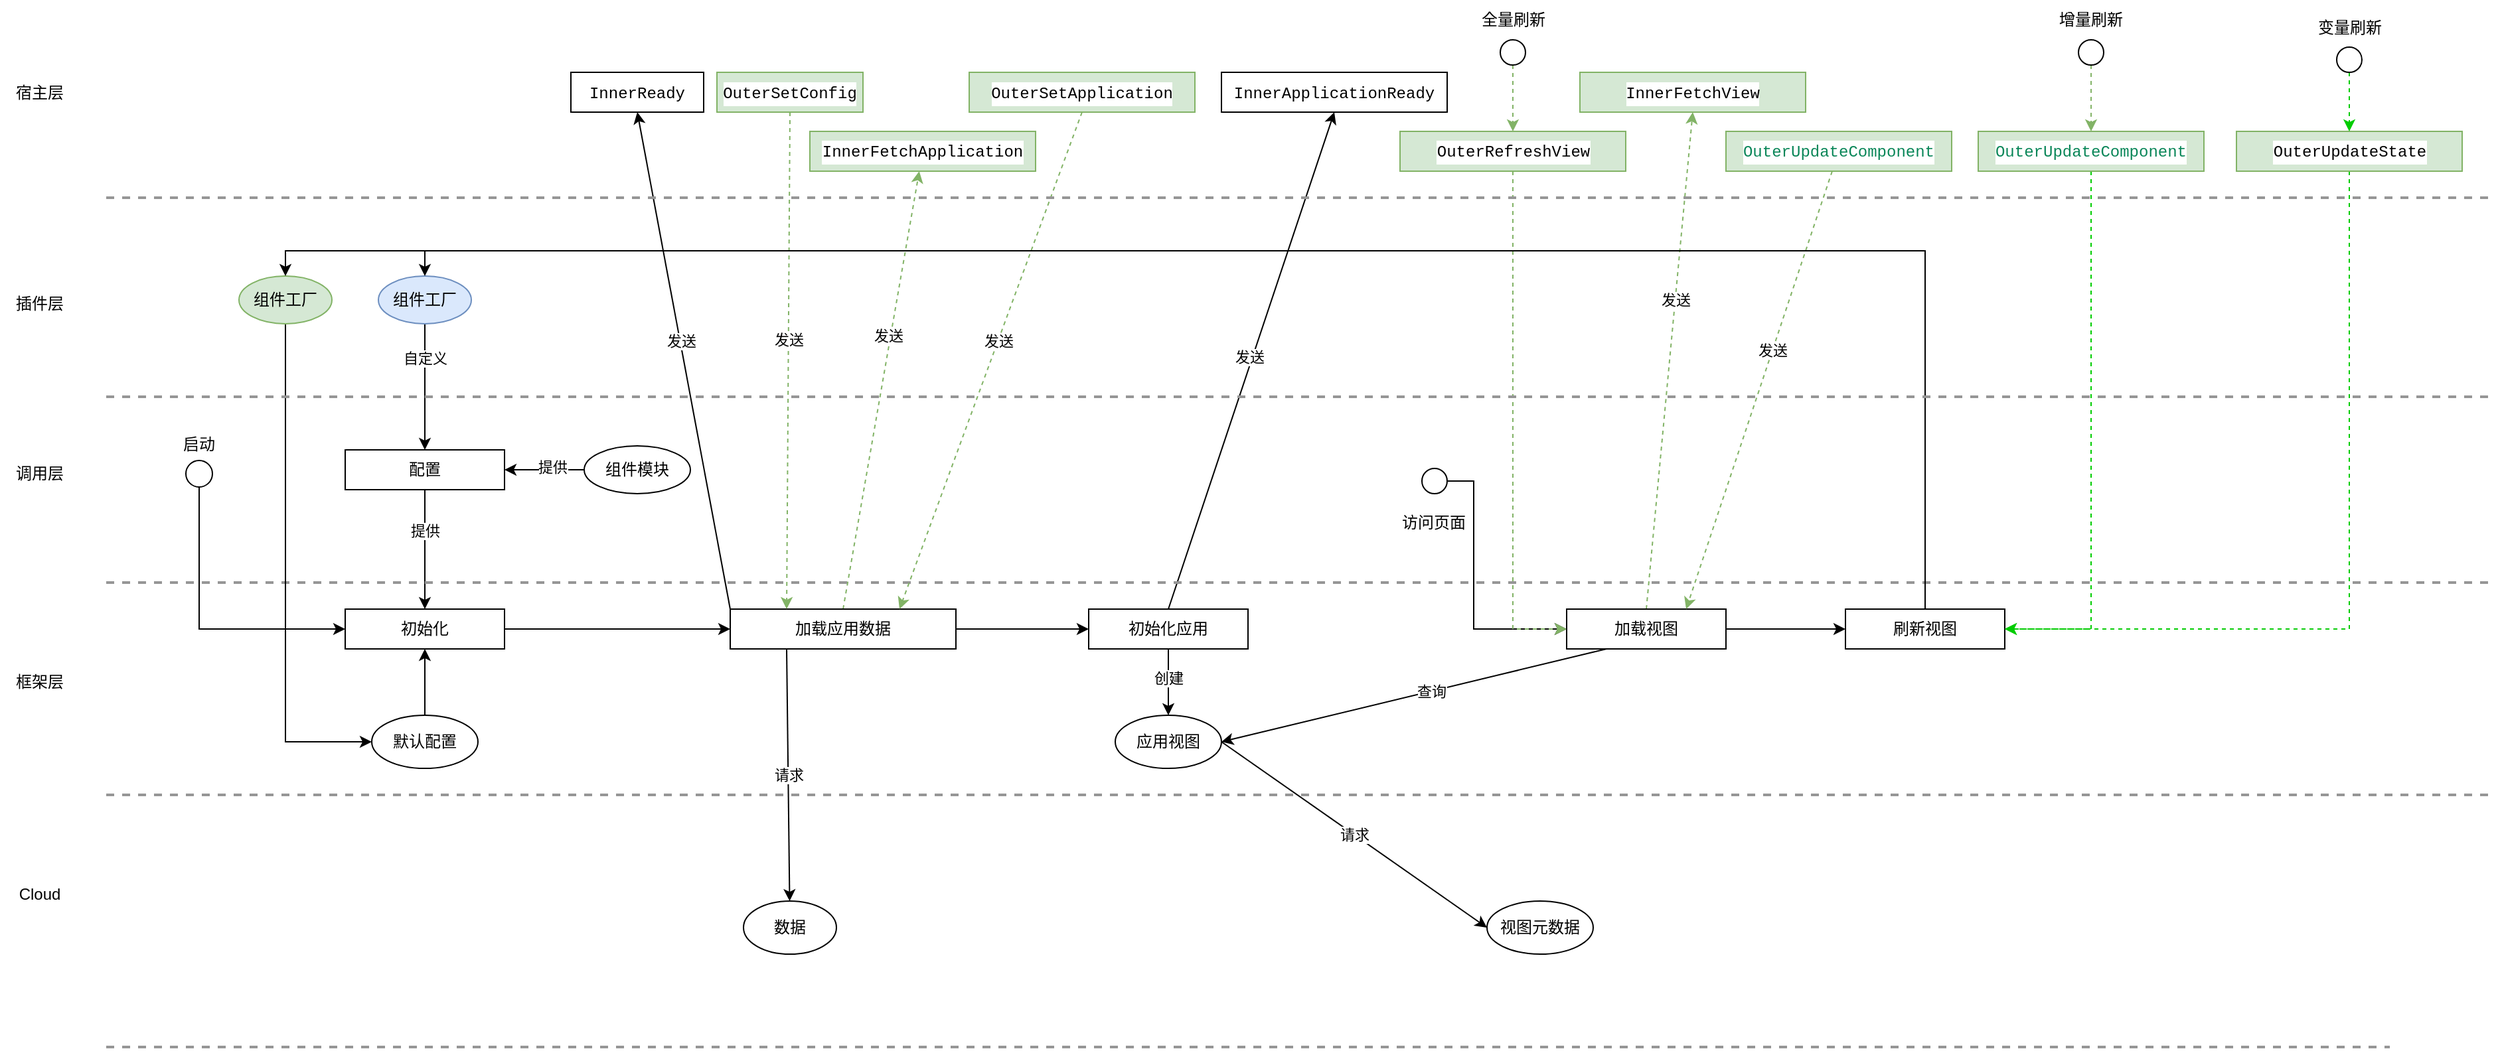 <mxfile>
    <diagram id="80k-uMpC4H5SSWSnxHp7" name="Page-1">
        <mxGraphModel dx="1032" dy="481" grid="1" gridSize="10" guides="1" tooltips="1" connect="1" arrows="1" fold="1" page="1" pageScale="1" pageWidth="1920" pageHeight="1200" math="0" shadow="0">
            <root>
                <mxCell id="0"/>
                <mxCell id="1" parent="0"/>
                <mxCell id="2" value="插件层" style="text;strokeColor=none;align=center;fillColor=none;html=1;verticalAlign=middle;whiteSpace=wrap;rounded=0;" vertex="1" parent="1">
                    <mxGeometry x="40" y="225" width="60" height="30" as="geometry"/>
                </mxCell>
                <mxCell id="4" value="调用层" style="text;strokeColor=none;align=center;fillColor=none;html=1;verticalAlign=middle;whiteSpace=wrap;rounded=0;" vertex="1" parent="1">
                    <mxGeometry x="40" y="353" width="60" height="30" as="geometry"/>
                </mxCell>
                <mxCell id="6" value="框架层" style="text;strokeColor=none;align=center;fillColor=none;html=1;verticalAlign=middle;whiteSpace=wrap;rounded=0;" vertex="1" parent="1">
                    <mxGeometry x="40" y="510" width="60" height="30" as="geometry"/>
                </mxCell>
                <mxCell id="11" style="edgeStyle=none;html=1;exitX=1;exitY=0.5;exitDx=0;exitDy=0;entryX=0;entryY=0.5;entryDx=0;entryDy=0;" edge="1" parent="1" source="8" target="10">
                    <mxGeometry relative="1" as="geometry"/>
                </mxCell>
                <mxCell id="8" value="初始化" style="whiteSpace=wrap;html=1;" vertex="1" parent="1">
                    <mxGeometry x="300" y="470" width="120" height="30" as="geometry"/>
                </mxCell>
                <mxCell id="34" style="edgeStyle=orthogonalEdgeStyle;curved=1;html=1;exitX=1;exitY=0.5;exitDx=0;exitDy=0;entryX=0;entryY=0.5;entryDx=0;entryDy=0;" edge="1" parent="1" source="10" target="33">
                    <mxGeometry relative="1" as="geometry"/>
                </mxCell>
                <mxCell id="89" style="edgeStyle=none;rounded=0;sketch=0;html=1;exitX=0;exitY=0;exitDx=0;exitDy=0;entryX=0.5;entryY=1;entryDx=0;entryDy=0;strokeColor=#000000;strokeWidth=1;fontColor=#000000;endArrow=classic;endFill=1;" edge="1" parent="1" source="10" target="71">
                    <mxGeometry relative="1" as="geometry"/>
                </mxCell>
                <mxCell id="90" value="发送" style="edgeLabel;html=1;align=center;verticalAlign=middle;resizable=0;points=[];fontColor=#000000;" vertex="1" connectable="0" parent="89">
                    <mxGeometry x="0.082" y="-1" relative="1" as="geometry">
                        <mxPoint as="offset"/>
                    </mxGeometry>
                </mxCell>
                <mxCell id="101" style="edgeStyle=none;rounded=0;sketch=0;html=1;exitX=0.5;exitY=0;exitDx=0;exitDy=0;dashed=1;strokeColor=#82b366;strokeWidth=1;fontColor=#000000;endArrow=classic;endFill=1;fillColor=#d5e8d4;" edge="1" parent="1" source="10" target="83">
                    <mxGeometry relative="1" as="geometry"/>
                </mxCell>
                <mxCell id="102" value="发送" style="edgeLabel;html=1;align=center;verticalAlign=middle;resizable=0;points=[];fontColor=#000000;" vertex="1" connectable="0" parent="101">
                    <mxGeometry x="0.245" y="2" relative="1" as="geometry">
                        <mxPoint as="offset"/>
                    </mxGeometry>
                </mxCell>
                <mxCell id="105" value="请求" style="edgeStyle=none;rounded=0;sketch=0;html=1;exitX=0.25;exitY=1;exitDx=0;exitDy=0;strokeColor=#000000;strokeWidth=1;fontColor=#000000;endArrow=classic;endFill=1;" edge="1" parent="1" source="10" target="47">
                    <mxGeometry relative="1" as="geometry"/>
                </mxCell>
                <mxCell id="10" value="&lt;div style=&quot;background-color: rgb(255, 255, 255); font-family: Menlo, Monaco, &amp;quot;Courier New&amp;quot;, monospace; line-height: 18px;&quot;&gt;&lt;div style=&quot;line-height: 18px;&quot;&gt;&lt;div style=&quot;line-height: 18px;&quot;&gt;加载应用数据&lt;/div&gt;&lt;/div&gt;&lt;/div&gt;" style="whiteSpace=wrap;html=1;" vertex="1" parent="1">
                    <mxGeometry x="590" y="470" width="170" height="30" as="geometry"/>
                </mxCell>
                <mxCell id="13" style="edgeStyle=none;html=1;entryX=0.5;entryY=0;entryDx=0;entryDy=0;" edge="1" parent="1" source="12" target="8">
                    <mxGeometry relative="1" as="geometry"/>
                </mxCell>
                <mxCell id="19" value="提供" style="edgeLabel;html=1;align=center;verticalAlign=middle;resizable=0;points=[];" vertex="1" connectable="0" parent="13">
                    <mxGeometry x="-0.08" relative="1" as="geometry">
                        <mxPoint y="-11" as="offset"/>
                    </mxGeometry>
                </mxCell>
                <mxCell id="12" value="配置" style="whiteSpace=wrap;html=1;" vertex="1" parent="1">
                    <mxGeometry x="300" y="350" width="120" height="30" as="geometry"/>
                </mxCell>
                <mxCell id="16" style="edgeStyle=none;html=1;exitX=0.5;exitY=0;exitDx=0;exitDy=0;entryX=0.5;entryY=1;entryDx=0;entryDy=0;" edge="1" parent="1" source="61" target="8">
                    <mxGeometry relative="1" as="geometry">
                        <mxPoint x="360" y="550" as="sourcePoint"/>
                    </mxGeometry>
                </mxCell>
                <mxCell id="29" value="Cloud" style="text;strokeColor=none;align=center;fillColor=none;html=1;verticalAlign=middle;whiteSpace=wrap;rounded=0;" vertex="1" parent="1">
                    <mxGeometry x="40" y="670" width="60" height="30" as="geometry"/>
                </mxCell>
                <mxCell id="37" style="html=1;exitX=0.5;exitY=0;exitDx=0;exitDy=0;entryX=0.5;entryY=1;entryDx=0;entryDy=0;" edge="1" parent="1" source="33" target="36">
                    <mxGeometry relative="1" as="geometry"/>
                </mxCell>
                <mxCell id="41" value="发送" style="edgeLabel;html=1;align=center;verticalAlign=middle;resizable=0;points=[];" vertex="1" connectable="0" parent="37">
                    <mxGeometry x="-0.08" y="1" relative="1" as="geometry">
                        <mxPoint x="4" y="-18" as="offset"/>
                    </mxGeometry>
                </mxCell>
                <mxCell id="40" style="html=1;exitX=0.5;exitY=1;exitDx=0;exitDy=0;entryX=0.5;entryY=0;entryDx=0;entryDy=0;" edge="1" parent="1" source="33" target="39">
                    <mxGeometry relative="1" as="geometry"/>
                </mxCell>
                <mxCell id="50" value="创建" style="edgeLabel;html=1;align=center;verticalAlign=middle;resizable=0;points=[];" vertex="1" connectable="0" parent="40">
                    <mxGeometry x="-0.137" relative="1" as="geometry">
                        <mxPoint as="offset"/>
                    </mxGeometry>
                </mxCell>
                <mxCell id="33" value="&lt;div style=&quot;background-color: rgb(255, 255, 255); font-family: Menlo, Monaco, &amp;quot;Courier New&amp;quot;, monospace; line-height: 18px;&quot;&gt;初始化应用&lt;/div&gt;" style="whiteSpace=wrap;html=1;" vertex="1" parent="1">
                    <mxGeometry x="860" y="470" width="120" height="30" as="geometry"/>
                </mxCell>
                <mxCell id="35" value="宿主层" style="text;strokeColor=none;align=center;fillColor=none;html=1;verticalAlign=middle;whiteSpace=wrap;rounded=0;" vertex="1" parent="1">
                    <mxGeometry x="40" y="65.5" width="60" height="30" as="geometry"/>
                </mxCell>
                <mxCell id="36" value="&lt;div style=&quot;background-color: rgb(255, 255, 255); font-family: Menlo, Monaco, &amp;quot;Courier New&amp;quot;, monospace; line-height: 18px;&quot;&gt;&lt;div style=&quot;line-height: 18px;&quot;&gt;InnerApplicationReady&lt;/div&gt;&lt;/div&gt;" style="whiteSpace=wrap;html=1;" vertex="1" parent="1">
                    <mxGeometry x="960" y="65.5" width="170" height="30" as="geometry"/>
                </mxCell>
                <mxCell id="128" value="请求" style="edgeStyle=none;rounded=0;sketch=0;jumpStyle=none;html=1;entryX=0;entryY=0.5;entryDx=0;entryDy=0;strokeColor=#000000;strokeWidth=1;fontColor=#000000;endArrow=classic;endFill=1;elbow=vertical;exitX=1;exitY=0.5;exitDx=0;exitDy=0;" edge="1" parent="1" source="39" target="68">
                    <mxGeometry relative="1" as="geometry"/>
                </mxCell>
                <mxCell id="39" value="&lt;div style=&quot;background-color: rgb(255, 255, 255); font-family: Menlo, Monaco, &amp;quot;Courier New&amp;quot;, monospace; line-height: 18px;&quot;&gt;应用视图&lt;/div&gt;" style="ellipse;whiteSpace=wrap;html=1;" vertex="1" parent="1">
                    <mxGeometry x="880" y="550" width="80" height="40" as="geometry"/>
                </mxCell>
                <mxCell id="44" style="edgeStyle=orthogonalEdgeStyle;curved=1;html=1;exitX=0;exitY=0.5;exitDx=0;exitDy=0;entryX=1;entryY=0.5;entryDx=0;entryDy=0;" edge="1" parent="1" source="43" target="12">
                    <mxGeometry relative="1" as="geometry"/>
                </mxCell>
                <mxCell id="45" value="提供" style="edgeLabel;html=1;align=center;verticalAlign=middle;resizable=0;points=[];" vertex="1" connectable="0" parent="44">
                    <mxGeometry x="-0.207" y="-2" relative="1" as="geometry">
                        <mxPoint as="offset"/>
                    </mxGeometry>
                </mxCell>
                <mxCell id="43" value="组件模块" style="ellipse;whiteSpace=wrap;html=1;rounded=1;shadow=0;" vertex="1" parent="1">
                    <mxGeometry x="480" y="347" width="80" height="36" as="geometry"/>
                </mxCell>
                <mxCell id="47" value="数据" style="ellipse;whiteSpace=wrap;html=1;rounded=1;shadow=0;" vertex="1" parent="1">
                    <mxGeometry x="600" y="690" width="70" height="40" as="geometry"/>
                </mxCell>
                <mxCell id="53" style="edgeStyle=orthogonalEdgeStyle;html=1;exitX=0.5;exitY=1;exitDx=0;exitDy=0;entryX=0;entryY=0.5;entryDx=0;entryDy=0;rounded=0;" edge="1" parent="1" source="52" target="8">
                    <mxGeometry relative="1" as="geometry"/>
                </mxCell>
                <mxCell id="52" value="" style="ellipse;whiteSpace=wrap;html=1;rounded=1;shadow=0;" vertex="1" parent="1">
                    <mxGeometry x="180" y="358" width="20" height="20" as="geometry"/>
                </mxCell>
                <mxCell id="54" value="" style="edgeStyle=none;orthogonalLoop=1;jettySize=auto;html=1;endArrow=none;endFill=0;dashed=1;strokeColor=#969696;strokeWidth=2;" edge="1" parent="1">
                    <mxGeometry width="80" relative="1" as="geometry">
                        <mxPoint x="120" y="450" as="sourcePoint"/>
                        <mxPoint x="1920" y="450" as="targetPoint"/>
                        <Array as="points"/>
                    </mxGeometry>
                </mxCell>
                <mxCell id="55" value="启动" style="text;strokeColor=none;align=center;fillColor=none;html=1;verticalAlign=middle;whiteSpace=wrap;rounded=0;shadow=0;" vertex="1" parent="1">
                    <mxGeometry x="160" y="331" width="60" height="30" as="geometry"/>
                </mxCell>
                <mxCell id="114" style="edgeStyle=orthogonalEdgeStyle;rounded=0;sketch=0;jumpStyle=none;html=1;entryX=0;entryY=0.5;entryDx=0;entryDy=0;strokeColor=#000000;strokeWidth=1;fontColor=#000000;endArrow=classic;endFill=1;elbow=vertical;" edge="1" parent="1" source="56" target="58">
                    <mxGeometry relative="1" as="geometry">
                        <Array as="points">
                            <mxPoint x="1150" y="374"/>
                            <mxPoint x="1150" y="485"/>
                        </Array>
                    </mxGeometry>
                </mxCell>
                <mxCell id="56" value="" style="ellipse;whiteSpace=wrap;html=1;rounded=1;shadow=0;" vertex="1" parent="1">
                    <mxGeometry x="1111" y="364" width="19" height="19" as="geometry"/>
                </mxCell>
                <mxCell id="57" value="访问页面" style="text;strokeColor=none;align=center;fillColor=none;html=1;verticalAlign=middle;whiteSpace=wrap;rounded=0;shadow=0;" vertex="1" parent="1">
                    <mxGeometry x="1089.5" y="390" width="60" height="30" as="geometry"/>
                </mxCell>
                <mxCell id="119" style="edgeStyle=none;rounded=0;sketch=0;jumpStyle=none;html=1;exitX=0.5;exitY=0;exitDx=0;exitDy=0;entryX=0.5;entryY=1;entryDx=0;entryDy=0;strokeColor=#82b366;strokeWidth=1;fontColor=#000000;endArrow=classic;endFill=1;elbow=vertical;fillColor=#d5e8d4;dashed=1;" edge="1" parent="1" source="58" target="115">
                    <mxGeometry relative="1" as="geometry"/>
                </mxCell>
                <mxCell id="120" value="发送" style="edgeLabel;html=1;align=center;verticalAlign=middle;resizable=0;points=[];fontColor=#000000;" vertex="1" connectable="0" parent="119">
                    <mxGeometry x="0.248" relative="1" as="geometry">
                        <mxPoint as="offset"/>
                    </mxGeometry>
                </mxCell>
                <mxCell id="124" style="edgeStyle=none;rounded=0;sketch=0;jumpStyle=none;html=1;exitX=0.25;exitY=1;exitDx=0;exitDy=0;entryX=1;entryY=0.5;entryDx=0;entryDy=0;strokeColor=#000000;strokeWidth=1;fontColor=#000000;endArrow=classic;endFill=1;elbow=vertical;" edge="1" parent="1" source="58" target="39">
                    <mxGeometry relative="1" as="geometry"/>
                </mxCell>
                <mxCell id="125" value="查询" style="edgeLabel;html=1;align=center;verticalAlign=middle;resizable=0;points=[];fontColor=#000000;" vertex="1" connectable="0" parent="124">
                    <mxGeometry x="-0.085" relative="1" as="geometry">
                        <mxPoint as="offset"/>
                    </mxGeometry>
                </mxCell>
                <mxCell id="151" style="edgeStyle=orthogonalEdgeStyle;rounded=0;sketch=0;jumpStyle=none;html=1;entryX=0;entryY=0.5;entryDx=0;entryDy=0;strokeColor=#000000;strokeWidth=1;fontColor=#000000;endArrow=classic;endFill=1;elbow=vertical;" edge="1" parent="1" source="58" target="146">
                    <mxGeometry relative="1" as="geometry"/>
                </mxCell>
                <mxCell id="58" value="&lt;div style=&quot;background-color: rgb(255, 255, 255); font-family: Menlo, Monaco, &amp;quot;Courier New&amp;quot;, monospace; line-height: 18px;&quot;&gt;&lt;div style=&quot;line-height: 18px;&quot;&gt;加载视图&lt;/div&gt;&lt;/div&gt;" style="whiteSpace=wrap;html=1;" vertex="1" parent="1">
                    <mxGeometry x="1220" y="470" width="120" height="30" as="geometry"/>
                </mxCell>
                <mxCell id="61" value="默认配置" style="ellipse;whiteSpace=wrap;html=1;rounded=0;shadow=0;sketch=0;" vertex="1" parent="1">
                    <mxGeometry x="320" y="550" width="80" height="40" as="geometry"/>
                </mxCell>
                <mxCell id="130" style="edgeStyle=orthogonalEdgeStyle;rounded=0;sketch=0;jumpStyle=none;html=1;entryX=0;entryY=0.5;entryDx=0;entryDy=0;strokeColor=#000000;strokeWidth=1;fontColor=#000000;endArrow=classic;endFill=1;elbow=vertical;" edge="1" parent="1" source="62" target="61">
                    <mxGeometry relative="1" as="geometry">
                        <Array as="points">
                            <mxPoint x="255" y="570"/>
                        </Array>
                    </mxGeometry>
                </mxCell>
                <mxCell id="62" value="组件工厂" style="ellipse;whiteSpace=wrap;html=1;rounded=1;shadow=0;fillColor=#d5e8d4;strokeColor=#82b366;" vertex="1" parent="1">
                    <mxGeometry x="220" y="219" width="70" height="36" as="geometry"/>
                </mxCell>
                <mxCell id="65" style="edgeStyle=orthogonalEdgeStyle;sketch=0;html=1;exitX=0.5;exitY=1;exitDx=0;exitDy=0;entryX=0.5;entryY=0;entryDx=0;entryDy=0;strokeColor=#000000;strokeWidth=1;endArrow=classic;endFill=1;rounded=0;" edge="1" parent="1" source="64" target="12">
                    <mxGeometry relative="1" as="geometry"/>
                </mxCell>
                <mxCell id="66" value="自定义" style="edgeLabel;html=1;align=center;verticalAlign=middle;resizable=0;points=[];" vertex="1" connectable="0" parent="65">
                    <mxGeometry x="-0.172" y="-3" relative="1" as="geometry">
                        <mxPoint x="3" y="-14" as="offset"/>
                    </mxGeometry>
                </mxCell>
                <mxCell id="64" value="组件工厂" style="ellipse;whiteSpace=wrap;html=1;rounded=1;shadow=0;fillColor=#dae8fc;strokeColor=#6c8ebf;" vertex="1" parent="1">
                    <mxGeometry x="325" y="219" width="70" height="36" as="geometry"/>
                </mxCell>
                <mxCell id="68" value="&lt;div style=&quot;background-color: rgb(255, 255, 255); font-family: Menlo, Monaco, &amp;quot;Courier New&amp;quot;, monospace; line-height: 18px;&quot;&gt;视图元数据&lt;/div&gt;" style="ellipse;whiteSpace=wrap;html=1;" vertex="1" parent="1">
                    <mxGeometry x="1160" y="690" width="80" height="40" as="geometry"/>
                </mxCell>
                <mxCell id="71" value="&lt;div style=&quot;background-color: rgb(255, 255, 255); font-family: Menlo, Monaco, &amp;quot;Courier New&amp;quot;, monospace; line-height: 18px;&quot;&gt;&lt;div style=&quot;line-height: 18px;&quot;&gt;InnerReady&lt;/div&gt;&lt;/div&gt;" style="whiteSpace=wrap;html=1;" vertex="1" parent="1">
                    <mxGeometry x="470" y="65.5" width="100" height="30" as="geometry"/>
                </mxCell>
                <mxCell id="99" style="edgeStyle=none;rounded=0;sketch=0;html=1;exitX=0.5;exitY=1;exitDx=0;exitDy=0;entryX=0.25;entryY=0;entryDx=0;entryDy=0;dashed=1;strokeColor=#82b366;strokeWidth=1;fontColor=#000000;endArrow=classic;endFill=1;fillColor=#d5e8d4;" edge="1" parent="1" source="81" target="10">
                    <mxGeometry relative="1" as="geometry"/>
                </mxCell>
                <mxCell id="100" value="发送" style="edgeLabel;html=1;align=center;verticalAlign=middle;resizable=0;points=[];fontColor=#000000;" vertex="1" connectable="0" parent="99">
                    <mxGeometry x="-0.083" relative="1" as="geometry">
                        <mxPoint as="offset"/>
                    </mxGeometry>
                </mxCell>
                <mxCell id="81" value="&lt;div style=&quot;background-color: rgb(255, 255, 255); font-family: Menlo, Monaco, &amp;quot;Courier New&amp;quot;, monospace; line-height: 18px;&quot;&gt;&lt;div style=&quot;line-height: 18px;&quot;&gt;&lt;div style=&quot;line-height: 18px;&quot;&gt;OuterSetConfig&lt;/div&gt;&lt;/div&gt;&lt;/div&gt;" style="whiteSpace=wrap;html=1;fillColor=#d5e8d4;strokeColor=#82b366;" vertex="1" parent="1">
                    <mxGeometry x="580" y="65.5" width="110" height="30" as="geometry"/>
                </mxCell>
                <mxCell id="83" value="&lt;div style=&quot;background-color: rgb(255, 255, 255); font-family: Menlo, Monaco, &amp;quot;Courier New&amp;quot;, monospace; line-height: 18px;&quot;&gt;&lt;div style=&quot;line-height: 18px;&quot;&gt;&lt;div style=&quot;line-height: 18px;&quot;&gt;InnerFetchApplication&lt;/div&gt;&lt;/div&gt;&lt;/div&gt;" style="whiteSpace=wrap;html=1;fillColor=#d5e8d4;strokeColor=#82b366;" vertex="1" parent="1">
                    <mxGeometry x="650" y="110" width="170" height="30" as="geometry"/>
                </mxCell>
                <mxCell id="103" style="edgeStyle=none;rounded=0;sketch=0;html=1;exitX=0.5;exitY=1;exitDx=0;exitDy=0;entryX=0.75;entryY=0;entryDx=0;entryDy=0;dashed=1;strokeColor=#82b366;strokeWidth=1;fontColor=#000000;endArrow=classic;endFill=1;fillColor=#d5e8d4;" edge="1" parent="1" source="88" target="10">
                    <mxGeometry relative="1" as="geometry"/>
                </mxCell>
                <mxCell id="104" value="发送" style="edgeLabel;html=1;align=center;verticalAlign=middle;resizable=0;points=[];fontColor=#000000;" vertex="1" connectable="0" parent="103">
                    <mxGeometry x="-0.08" relative="1" as="geometry">
                        <mxPoint as="offset"/>
                    </mxGeometry>
                </mxCell>
                <mxCell id="88" value="&lt;div style=&quot;background-color: rgb(255, 255, 255); font-family: Menlo, Monaco, &amp;quot;Courier New&amp;quot;, monospace; line-height: 18px;&quot;&gt;&lt;div style=&quot;line-height: 18px;&quot;&gt;&lt;div style=&quot;line-height: 18px;&quot;&gt;&lt;div style=&quot;line-height: 18px;&quot;&gt;OuterSetApplication&lt;/div&gt;&lt;/div&gt;&lt;/div&gt;&lt;/div&gt;" style="whiteSpace=wrap;html=1;fillColor=#d5e8d4;strokeColor=#82b366;" vertex="1" parent="1">
                    <mxGeometry x="770" y="65.5" width="170" height="30" as="geometry"/>
                </mxCell>
                <mxCell id="115" value="&lt;div style=&quot;background-color: rgb(255, 255, 255); font-family: Menlo, Monaco, &amp;quot;Courier New&amp;quot;, monospace; line-height: 18px;&quot;&gt;&lt;div style=&quot;line-height: 18px;&quot;&gt;&lt;div style=&quot;line-height: 18px;&quot;&gt;InnerFetchView&lt;/div&gt;&lt;/div&gt;&lt;/div&gt;" style="whiteSpace=wrap;html=1;fillColor=#d5e8d4;strokeColor=#82b366;" vertex="1" parent="1">
                    <mxGeometry x="1230" y="65.5" width="170" height="30" as="geometry"/>
                </mxCell>
                <mxCell id="122" style="edgeStyle=none;rounded=0;sketch=0;jumpStyle=none;html=1;dashed=1;strokeColor=#82b366;strokeWidth=1;fontColor=#000000;endArrow=classic;endFill=1;elbow=vertical;fillColor=#d5e8d4;entryX=0.75;entryY=0;entryDx=0;entryDy=0;" edge="1" parent="1" source="121" target="58">
                    <mxGeometry relative="1" as="geometry">
                        <mxPoint x="1380" y="480" as="targetPoint"/>
                    </mxGeometry>
                </mxCell>
                <mxCell id="123" value="发送" style="edgeLabel;html=1;align=center;verticalAlign=middle;resizable=0;points=[];fontColor=#000000;" vertex="1" connectable="0" parent="122">
                    <mxGeometry x="-0.181" relative="1" as="geometry">
                        <mxPoint as="offset"/>
                    </mxGeometry>
                </mxCell>
                <mxCell id="121" value="&lt;div style=&quot;background-color: rgb(255, 255, 255); font-family: Menlo, Monaco, &amp;quot;Courier New&amp;quot;, monospace; line-height: 18px;&quot;&gt;&lt;div style=&quot;line-height: 18px;&quot;&gt;&lt;div style=&quot;line-height: 18px;&quot;&gt;&lt;div style=&quot;line-height: 18px;&quot;&gt;&lt;span style=&quot;color: #098658;&quot;&gt;OuterUpdateComponent&lt;/span&gt;&lt;/div&gt;&lt;/div&gt;&lt;/div&gt;&lt;/div&gt;" style="whiteSpace=wrap;html=1;fillColor=#d5e8d4;strokeColor=#82b366;" vertex="1" parent="1">
                    <mxGeometry x="1340" y="110" width="170" height="30" as="geometry"/>
                </mxCell>
                <mxCell id="139" style="edgeStyle=orthogonalEdgeStyle;rounded=0;sketch=0;jumpStyle=none;html=1;entryX=0.5;entryY=0;entryDx=0;entryDy=0;strokeColor=#82b366;strokeWidth=1;fontColor=#000000;endArrow=classic;endFill=1;elbow=vertical;fillColor=#d5e8d4;dashed=1;" edge="1" parent="1" source="131" target="138">
                    <mxGeometry relative="1" as="geometry"/>
                </mxCell>
                <mxCell id="131" value="" style="ellipse;whiteSpace=wrap;html=1;rounded=1;shadow=0;" vertex="1" parent="1">
                    <mxGeometry x="1170" y="41" width="19" height="19" as="geometry"/>
                </mxCell>
                <mxCell id="136" value="全量刷新" style="text;strokeColor=none;align=center;fillColor=none;html=1;verticalAlign=middle;whiteSpace=wrap;rounded=0;shadow=0;" vertex="1" parent="1">
                    <mxGeometry x="1149.5" y="11" width="60" height="30" as="geometry"/>
                </mxCell>
                <mxCell id="142" style="edgeStyle=orthogonalEdgeStyle;rounded=0;sketch=0;jumpStyle=none;html=1;entryX=0;entryY=0.5;entryDx=0;entryDy=0;strokeColor=#82b366;strokeWidth=1;fontColor=#000000;endArrow=classic;endFill=1;elbow=vertical;fillColor=#d5e8d4;dashed=1;" edge="1" parent="1" source="138" target="58">
                    <mxGeometry relative="1" as="geometry"/>
                </mxCell>
                <mxCell id="138" value="&lt;div style=&quot;background-color: rgb(255, 255, 255); font-family: Menlo, Monaco, &amp;quot;Courier New&amp;quot;, monospace; line-height: 18px;&quot;&gt;&lt;div style=&quot;line-height: 18px;&quot;&gt;&lt;div style=&quot;line-height: 18px;&quot;&gt;&lt;div style=&quot;line-height: 18px;&quot;&gt;OuterRefreshView&lt;/div&gt;&lt;/div&gt;&lt;/div&gt;&lt;/div&gt;" style="whiteSpace=wrap;html=1;fillColor=#d5e8d4;strokeColor=#82b366;" vertex="1" parent="1">
                    <mxGeometry x="1094.5" y="110" width="170" height="30" as="geometry"/>
                </mxCell>
                <mxCell id="156" style="edgeStyle=orthogonalEdgeStyle;rounded=0;sketch=0;jumpStyle=none;html=1;entryX=0.5;entryY=0;entryDx=0;entryDy=0;strokeColor=#82b366;strokeWidth=1;fontColor=#000000;endArrow=classic;endFill=1;elbow=vertical;fillColor=#d5e8d4;dashed=1;" edge="1" parent="1" source="143" target="155">
                    <mxGeometry relative="1" as="geometry"/>
                </mxCell>
                <mxCell id="143" value="" style="ellipse;whiteSpace=wrap;html=1;rounded=1;shadow=0;" vertex="1" parent="1">
                    <mxGeometry x="1605.5" y="41" width="19" height="19" as="geometry"/>
                </mxCell>
                <mxCell id="144" value="增量刷新" style="text;strokeColor=none;align=center;fillColor=none;html=1;verticalAlign=middle;whiteSpace=wrap;rounded=0;shadow=0;" vertex="1" parent="1">
                    <mxGeometry x="1585" y="11" width="60" height="30" as="geometry"/>
                </mxCell>
                <mxCell id="152" style="edgeStyle=orthogonalEdgeStyle;rounded=0;sketch=0;jumpStyle=none;html=1;entryX=0.5;entryY=0;entryDx=0;entryDy=0;strokeColor=#000000;strokeWidth=1;fontColor=#000000;endArrow=classic;endFill=1;elbow=vertical;" edge="1" parent="1" source="146" target="62">
                    <mxGeometry relative="1" as="geometry">
                        <Array as="points">
                            <mxPoint x="1490" y="200"/>
                            <mxPoint x="255" y="200"/>
                        </Array>
                    </mxGeometry>
                </mxCell>
                <mxCell id="153" style="edgeStyle=orthogonalEdgeStyle;rounded=0;sketch=0;jumpStyle=none;html=1;strokeColor=#000000;strokeWidth=1;fontColor=#000000;endArrow=classic;endFill=1;elbow=vertical;entryX=0.5;entryY=0;entryDx=0;entryDy=0;" edge="1" parent="1" source="146" target="64">
                    <mxGeometry relative="1" as="geometry">
                        <mxPoint x="470.0" y="230" as="targetPoint"/>
                        <Array as="points">
                            <mxPoint x="1490" y="200"/>
                            <mxPoint x="360" y="200"/>
                        </Array>
                    </mxGeometry>
                </mxCell>
                <mxCell id="146" value="&lt;div style=&quot;background-color: rgb(255, 255, 255); font-family: Menlo, Monaco, &amp;quot;Courier New&amp;quot;, monospace; line-height: 18px;&quot;&gt;&lt;div style=&quot;line-height: 18px;&quot;&gt;刷新视图&lt;/div&gt;&lt;/div&gt;" style="whiteSpace=wrap;html=1;" vertex="1" parent="1">
                    <mxGeometry x="1430" y="470" width="120" height="30" as="geometry"/>
                </mxCell>
                <mxCell id="157" style="edgeStyle=orthogonalEdgeStyle;rounded=0;sketch=0;jumpStyle=none;html=1;entryX=1;entryY=0.5;entryDx=0;entryDy=0;strokeColor=#00CC00;strokeWidth=1;fontColor=#000000;endArrow=classic;endFill=1;elbow=vertical;exitX=0.5;exitY=1;exitDx=0;exitDy=0;dashed=1;" edge="1" parent="1" source="155" target="146">
                    <mxGeometry relative="1" as="geometry"/>
                </mxCell>
                <mxCell id="155" value="&lt;div style=&quot;background-color: rgb(255, 255, 255); font-family: Menlo, Monaco, &amp;quot;Courier New&amp;quot;, monospace; line-height: 18px;&quot;&gt;&lt;div style=&quot;line-height: 18px;&quot;&gt;&lt;div style=&quot;line-height: 18px;&quot;&gt;&lt;div style=&quot;line-height: 18px;&quot;&gt;&lt;span style=&quot;color: #098658;&quot;&gt;OuterUpdateComponent&lt;/span&gt;&lt;/div&gt;&lt;/div&gt;&lt;/div&gt;&lt;/div&gt;" style="whiteSpace=wrap;html=1;fillColor=#d5e8d4;strokeColor=#82b366;" vertex="1" parent="1">
                    <mxGeometry x="1530" y="110" width="170" height="30" as="geometry"/>
                </mxCell>
                <mxCell id="158" value="" style="edgeStyle=none;orthogonalLoop=1;jettySize=auto;html=1;endArrow=none;endFill=0;dashed=1;strokeColor=#969696;strokeWidth=2;" edge="1" parent="1">
                    <mxGeometry width="80" relative="1" as="geometry">
                        <mxPoint x="120" y="610" as="sourcePoint"/>
                        <mxPoint x="1920" y="610" as="targetPoint"/>
                        <Array as="points"/>
                    </mxGeometry>
                </mxCell>
                <mxCell id="159" value="" style="edgeStyle=none;orthogonalLoop=1;jettySize=auto;html=1;endArrow=none;endFill=0;dashed=1;strokeColor=#969696;strokeWidth=2;" edge="1" parent="1">
                    <mxGeometry width="80" relative="1" as="geometry">
                        <mxPoint x="120" y="310" as="sourcePoint"/>
                        <mxPoint x="1920" y="310" as="targetPoint"/>
                        <Array as="points"/>
                    </mxGeometry>
                </mxCell>
                <mxCell id="160" value="" style="edgeStyle=none;orthogonalLoop=1;jettySize=auto;html=1;endArrow=none;endFill=0;dashed=1;strokeColor=#969696;strokeWidth=2;" edge="1" parent="1">
                    <mxGeometry width="80" relative="1" as="geometry">
                        <mxPoint x="120" y="160" as="sourcePoint"/>
                        <mxPoint x="1920" y="160" as="targetPoint"/>
                        <Array as="points"/>
                    </mxGeometry>
                </mxCell>
                <mxCell id="162" value="" style="edgeStyle=none;orthogonalLoop=1;jettySize=auto;html=1;endArrow=none;endFill=0;dashed=1;strokeColor=#969696;strokeWidth=2;" edge="1" parent="1">
                    <mxGeometry width="80" relative="1" as="geometry">
                        <mxPoint x="120" y="800" as="sourcePoint"/>
                        <mxPoint x="1840" y="800" as="targetPoint"/>
                        <Array as="points"/>
                    </mxGeometry>
                </mxCell>
                <mxCell id="167" style="edgeStyle=orthogonalEdgeStyle;rounded=0;sketch=0;jumpStyle=none;html=1;entryX=1;entryY=0.5;entryDx=0;entryDy=0;strokeColor=#00CC00;strokeWidth=1;fontColor=#000000;endArrow=classic;endFill=1;elbow=vertical;exitX=0.5;exitY=1;exitDx=0;exitDy=0;dashed=1;" edge="1" parent="1" source="163" target="146">
                    <mxGeometry relative="1" as="geometry"/>
                </mxCell>
                <mxCell id="163" value="&lt;div style=&quot;background-color: rgb(255, 255, 255); font-family: Menlo, Monaco, &amp;quot;Courier New&amp;quot;, monospace; line-height: 18px;&quot;&gt;&lt;div style=&quot;line-height: 18px;&quot;&gt;&lt;div style=&quot;line-height: 18px;&quot;&gt;&lt;div style=&quot;line-height: 18px;&quot;&gt;&lt;div style=&quot;line-height: 18px;&quot;&gt;OuterUpdateState&lt;/div&gt;&lt;/div&gt;&lt;/div&gt;&lt;/div&gt;&lt;/div&gt;" style="whiteSpace=wrap;html=1;fillColor=#d5e8d4;strokeColor=#82b366;" vertex="1" parent="1">
                    <mxGeometry x="1724.5" y="110" width="170" height="30" as="geometry"/>
                </mxCell>
                <mxCell id="165" style="edgeStyle=orthogonalEdgeStyle;rounded=0;sketch=0;jumpStyle=none;html=1;entryX=0.5;entryY=0;entryDx=0;entryDy=0;strokeColor=#00CC00;strokeWidth=1;fontColor=#000000;endArrow=classic;endFill=1;elbow=vertical;dashed=1;" edge="1" parent="1" source="164" target="163">
                    <mxGeometry relative="1" as="geometry"/>
                </mxCell>
                <mxCell id="164" value="" style="ellipse;whiteSpace=wrap;html=1;rounded=1;shadow=0;" vertex="1" parent="1">
                    <mxGeometry x="1800" y="46.5" width="19" height="19" as="geometry"/>
                </mxCell>
                <mxCell id="166" value="变量刷新" style="text;strokeColor=none;align=center;fillColor=none;html=1;verticalAlign=middle;whiteSpace=wrap;rounded=0;shadow=0;" vertex="1" parent="1">
                    <mxGeometry x="1779.5" y="16.5" width="60" height="30" as="geometry"/>
                </mxCell>
            </root>
        </mxGraphModel>
    </diagram>
</mxfile>
